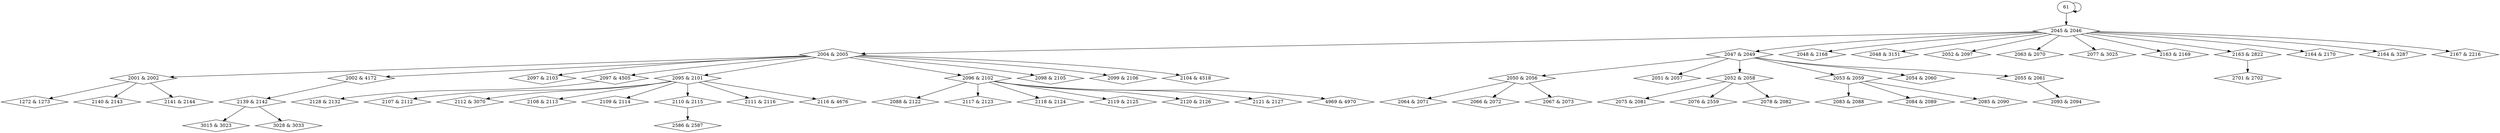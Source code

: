 digraph {
0 [label = "1272 & 1273", shape = diamond];
1 [label = "2001 & 2002", shape = diamond];
2 [label = "2002 & 4172", shape = diamond];
3 [label = "2004 & 2005", shape = diamond];
4 [label = "2045 & 2046", shape = diamond];
5 [label = "2047 & 2049", shape = diamond];
6 [label = "2048 & 2168", shape = diamond];
7 [label = "2048 & 3151", shape = diamond];
8 [label = "2050 & 2056", shape = diamond];
9 [label = "2051 & 2057", shape = diamond];
10 [label = "2052 & 2058", shape = diamond];
11 [label = "2052 & 2097", shape = diamond];
12 [label = "2097 & 2103", shape = diamond];
13 [label = "2097 & 4505", shape = diamond];
14 [label = "2053 & 2059", shape = diamond];
15 [label = "2054 & 2060", shape = diamond];
16 [label = "2055 & 2061", shape = diamond];
17 [label = "2063 & 2070", shape = diamond];
18 [label = "2064 & 2071", shape = diamond];
19 [label = "2066 & 2072", shape = diamond];
20 [label = "2067 & 2073", shape = diamond];
21 [label = "2075 & 2081", shape = diamond];
22 [label = "2076 & 2559", shape = diamond];
23 [label = "2077 & 3025", shape = diamond];
24 [label = "2078 & 2082", shape = diamond];
25 [label = "2083 & 2088", shape = diamond];
26 [label = "2088 & 2122", shape = diamond];
27 [label = "2084 & 2089", shape = diamond];
28 [label = "2085 & 2090", shape = diamond];
29 [label = "2093 & 2094", shape = diamond];
30 [label = "2095 & 2101", shape = diamond];
31 [label = "2096 & 2102", shape = diamond];
32 [label = "2098 & 2105", shape = diamond];
33 [label = "2099 & 2106", shape = diamond];
34 [label = "2104 & 4518", shape = diamond];
35 [label = "2107 & 2112", shape = diamond];
36 [label = "2112 & 3070", shape = diamond];
37 [label = "2108 & 2113", shape = diamond];
38 [label = "2109 & 2114", shape = diamond];
39 [label = "2110 & 2115", shape = diamond];
40 [label = "2111 & 2116", shape = diamond];
41 [label = "2116 & 4676", shape = diamond];
42 [label = "2117 & 2123", shape = diamond];
43 [label = "2118 & 2124", shape = diamond];
44 [label = "2119 & 2125", shape = diamond];
45 [label = "2120 & 2126", shape = diamond];
46 [label = "2121 & 2127", shape = diamond];
47 [label = "2128 & 2132", shape = diamond];
48 [label = "2139 & 2142", shape = diamond];
49 [label = "2140 & 2143", shape = diamond];
50 [label = "2141 & 2144", shape = diamond];
51 [label = "2163 & 2169", shape = diamond];
52 [label = "2163 & 2822", shape = diamond];
53 [label = "2164 & 2170", shape = diamond];
54 [label = "2164 & 3287", shape = diamond];
55 [label = "2167 & 2216", shape = diamond];
56 [label = "2586 & 2587", shape = diamond];
57 [label = "2701 & 2702", shape = diamond];
58 [label = "3015 & 3023", shape = diamond];
59 [label = "3028 & 3033", shape = diamond];
60 [label = "4969 & 4970", shape = diamond];
1 -> 0;
3 -> 1;
3 -> 2;
4 -> 3;
61 -> 4;
4 -> 5;
4 -> 6;
4 -> 7;
5 -> 8;
5 -> 9;
5 -> 10;
4 -> 11;
3 -> 12;
3 -> 13;
5 -> 14;
5 -> 15;
5 -> 16;
4 -> 17;
8 -> 18;
8 -> 19;
8 -> 20;
10 -> 21;
10 -> 22;
4 -> 23;
10 -> 24;
14 -> 25;
31 -> 26;
14 -> 27;
14 -> 28;
16 -> 29;
3 -> 30;
3 -> 31;
3 -> 32;
3 -> 33;
3 -> 34;
30 -> 35;
30 -> 36;
30 -> 37;
30 -> 38;
30 -> 39;
30 -> 40;
30 -> 41;
31 -> 42;
31 -> 43;
31 -> 44;
31 -> 45;
31 -> 46;
13 -> 47;
2 -> 48;
1 -> 49;
1 -> 50;
4 -> 51;
4 -> 52;
4 -> 53;
4 -> 54;
4 -> 55;
39 -> 56;
52 -> 57;
48 -> 58;
48 -> 59;
31 -> 60;
61 -> 61;
}
